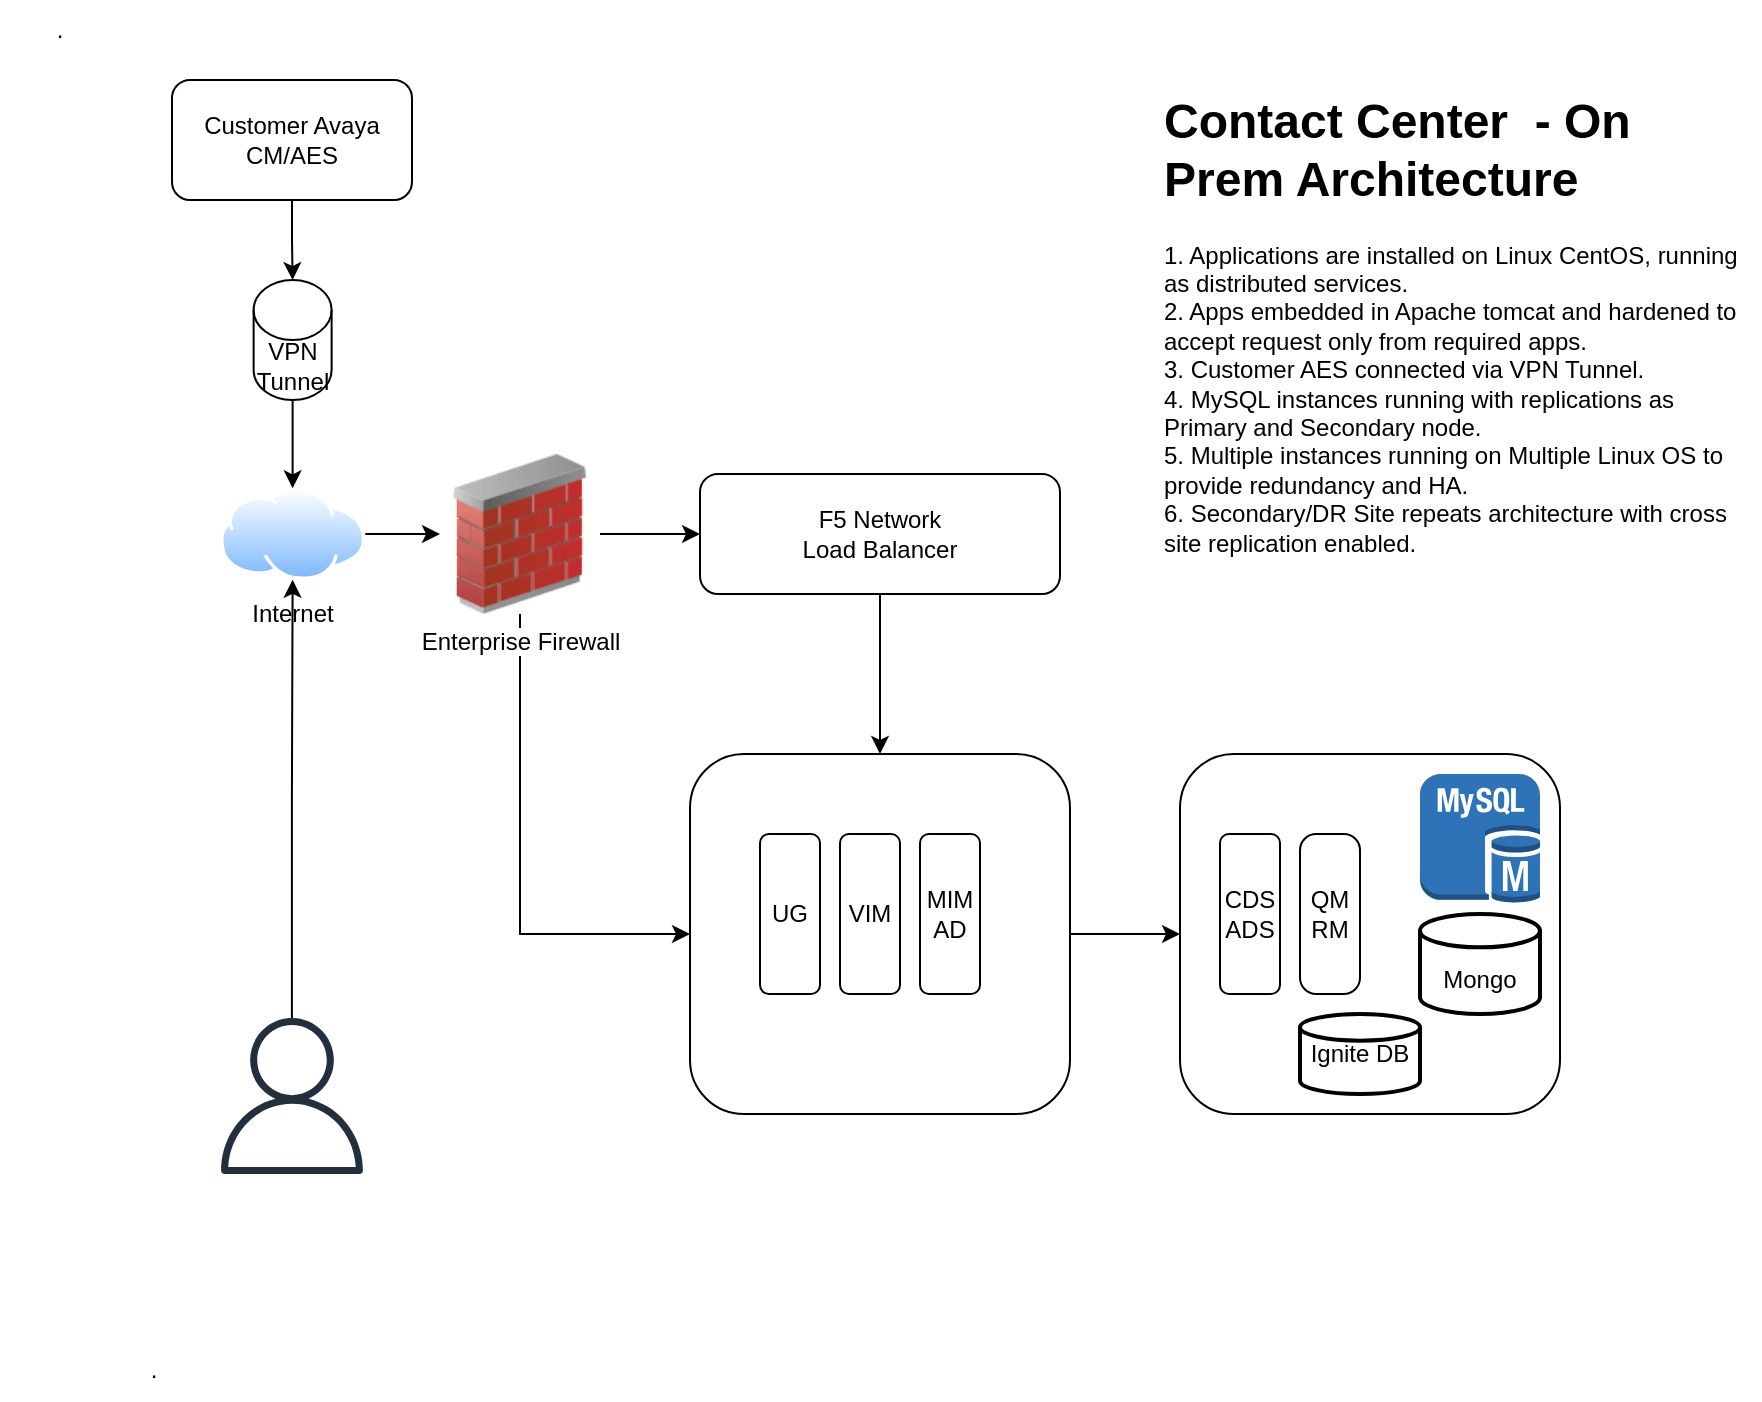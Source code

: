<mxfile version="26.0.16" pages="2">
  <diagram name="Legacy Old Arch - On Prem" id="smSWp8FdbtN_QPD6PXfR">
    <mxGraphModel dx="2924" dy="1780" grid="1" gridSize="10" guides="1" tooltips="1" connect="1" arrows="1" fold="1" page="1" pageScale="1" pageWidth="850" pageHeight="1100" math="0" shadow="0">
      <root>
        <mxCell id="0" />
        <mxCell id="1" parent="0" />
        <mxCell id="oJKpr72XFNIcsdYDYZ2d-21" value="" style="edgeStyle=orthogonalEdgeStyle;rounded=0;orthogonalLoop=1;jettySize=auto;html=1;" parent="1" source="oJKpr72XFNIcsdYDYZ2d-1" target="oJKpr72XFNIcsdYDYZ2d-4" edge="1">
          <mxGeometry relative="1" as="geometry" />
        </mxCell>
        <mxCell id="oJKpr72XFNIcsdYDYZ2d-1" value="&lt;div&gt;F5 Network &lt;br&gt;&lt;/div&gt;&lt;div&gt;Load Balancer&lt;/div&gt;" style="rounded=1;whiteSpace=wrap;html=1;" parent="1" vertex="1">
          <mxGeometry x="270" y="207" width="180" height="60" as="geometry" />
        </mxCell>
        <mxCell id="oJKpr72XFNIcsdYDYZ2d-20" value="" style="edgeStyle=orthogonalEdgeStyle;rounded=0;orthogonalLoop=1;jettySize=auto;html=1;" parent="1" source="oJKpr72XFNIcsdYDYZ2d-2" target="oJKpr72XFNIcsdYDYZ2d-1" edge="1">
          <mxGeometry relative="1" as="geometry" />
        </mxCell>
        <mxCell id="oJKpr72XFNIcsdYDYZ2d-22" style="edgeStyle=orthogonalEdgeStyle;rounded=0;orthogonalLoop=1;jettySize=auto;html=1;exitX=0.5;exitY=1;exitDx=0;exitDy=0;entryX=0;entryY=0.5;entryDx=0;entryDy=0;" parent="1" source="oJKpr72XFNIcsdYDYZ2d-2" target="oJKpr72XFNIcsdYDYZ2d-4" edge="1">
          <mxGeometry relative="1" as="geometry" />
        </mxCell>
        <mxCell id="oJKpr72XFNIcsdYDYZ2d-2" value="Enterprise Firewall" style="image;html=1;image=img/lib/clip_art/networking/Firewall_02_128x128.png" parent="1" vertex="1">
          <mxGeometry x="140" y="197" width="80" height="80" as="geometry" />
        </mxCell>
        <mxCell id="oJKpr72XFNIcsdYDYZ2d-19" value="" style="edgeStyle=orthogonalEdgeStyle;rounded=0;orthogonalLoop=1;jettySize=auto;html=1;" parent="1" source="oJKpr72XFNIcsdYDYZ2d-3" target="oJKpr72XFNIcsdYDYZ2d-2" edge="1">
          <mxGeometry relative="1" as="geometry" />
        </mxCell>
        <mxCell id="oJKpr72XFNIcsdYDYZ2d-3" value="Internet" style="image;aspect=fixed;perimeter=ellipsePerimeter;html=1;align=center;shadow=0;dashed=0;spacingTop=3;image=img/lib/active_directory/internet_cloud.svg;" parent="1" vertex="1">
          <mxGeometry x="30" y="214.13" width="72.62" height="45.75" as="geometry" />
        </mxCell>
        <mxCell id="oJKpr72XFNIcsdYDYZ2d-23" style="edgeStyle=orthogonalEdgeStyle;rounded=0;orthogonalLoop=1;jettySize=auto;html=1;exitX=1;exitY=0.5;exitDx=0;exitDy=0;" parent="1" source="oJKpr72XFNIcsdYDYZ2d-4" target="oJKpr72XFNIcsdYDYZ2d-9" edge="1">
          <mxGeometry relative="1" as="geometry" />
        </mxCell>
        <mxCell id="oJKpr72XFNIcsdYDYZ2d-4" value="" style="rounded=1;whiteSpace=wrap;html=1;" parent="1" vertex="1">
          <mxGeometry x="265" y="347" width="190" height="180" as="geometry" />
        </mxCell>
        <mxCell id="oJKpr72XFNIcsdYDYZ2d-6" value="UG" style="rounded=1;whiteSpace=wrap;html=1;" parent="1" vertex="1">
          <mxGeometry x="300" y="387" width="30" height="80" as="geometry" />
        </mxCell>
        <mxCell id="oJKpr72XFNIcsdYDYZ2d-7" value="VIM" style="rounded=1;whiteSpace=wrap;html=1;" parent="1" vertex="1">
          <mxGeometry x="340" y="387" width="30" height="80" as="geometry" />
        </mxCell>
        <mxCell id="oJKpr72XFNIcsdYDYZ2d-8" value="&lt;div&gt;MIM&lt;/div&gt;&lt;div&gt;AD&lt;/div&gt;" style="rounded=1;whiteSpace=wrap;html=1;" parent="1" vertex="1">
          <mxGeometry x="380" y="387" width="30" height="80" as="geometry" />
        </mxCell>
        <mxCell id="oJKpr72XFNIcsdYDYZ2d-9" value="" style="rounded=1;whiteSpace=wrap;html=1;" parent="1" vertex="1">
          <mxGeometry x="510" y="347" width="190" height="180" as="geometry" />
        </mxCell>
        <mxCell id="oJKpr72XFNIcsdYDYZ2d-10" value="&lt;div&gt;CDS&lt;/div&gt;&lt;div&gt;ADS&lt;/div&gt;" style="rounded=1;whiteSpace=wrap;html=1;" parent="1" vertex="1">
          <mxGeometry x="530" y="387" width="30" height="80" as="geometry" />
        </mxCell>
        <mxCell id="oJKpr72XFNIcsdYDYZ2d-11" value="&lt;div&gt;QM&lt;/div&gt;&lt;div&gt;RM&lt;/div&gt;" style="rounded=1;whiteSpace=wrap;html=1;arcSize=27;" parent="1" vertex="1">
          <mxGeometry x="570" y="387" width="30" height="80" as="geometry" />
        </mxCell>
        <mxCell id="oJKpr72XFNIcsdYDYZ2d-14" value="" style="outlineConnect=0;dashed=0;verticalLabelPosition=bottom;verticalAlign=top;align=center;html=1;shape=mxgraph.aws3.mysql_db_instance;fillColor=#2E73B8;gradientColor=none;" parent="1" vertex="1">
          <mxGeometry x="630" y="357" width="60" height="64.5" as="geometry" />
        </mxCell>
        <mxCell id="oJKpr72XFNIcsdYDYZ2d-15" value="&lt;br&gt;Mongo" style="strokeWidth=2;html=1;shape=mxgraph.flowchart.database;whiteSpace=wrap;" parent="1" vertex="1">
          <mxGeometry x="630" y="427" width="60" height="50" as="geometry" />
        </mxCell>
        <mxCell id="oJKpr72XFNIcsdYDYZ2d-16" value="Ignite DB" style="strokeWidth=2;html=1;shape=mxgraph.flowchart.database;whiteSpace=wrap;" parent="1" vertex="1">
          <mxGeometry x="570" y="477" width="60" height="40" as="geometry" />
        </mxCell>
        <mxCell id="oJKpr72XFNIcsdYDYZ2d-25" value="" style="edgeStyle=orthogonalEdgeStyle;rounded=0;orthogonalLoop=1;jettySize=auto;html=1;" parent="1" source="oJKpr72XFNIcsdYDYZ2d-18" target="oJKpr72XFNIcsdYDYZ2d-3" edge="1">
          <mxGeometry relative="1" as="geometry">
            <mxPoint x="64" y="360" as="targetPoint" />
          </mxGeometry>
        </mxCell>
        <mxCell id="oJKpr72XFNIcsdYDYZ2d-18" value="" style="sketch=0;outlineConnect=0;fontColor=#232F3E;gradientColor=none;fillColor=#232F3D;strokeColor=none;dashed=0;verticalLabelPosition=bottom;verticalAlign=top;align=center;html=1;fontSize=12;fontStyle=0;aspect=fixed;pointerEvents=1;shape=mxgraph.aws4.user;" parent="1" vertex="1">
          <mxGeometry x="27" y="479" width="78" height="78" as="geometry" />
        </mxCell>
        <mxCell id="oJKpr72XFNIcsdYDYZ2d-33" value="" style="edgeStyle=orthogonalEdgeStyle;rounded=0;orthogonalLoop=1;jettySize=auto;html=1;" parent="1" source="oJKpr72XFNIcsdYDYZ2d-28" target="oJKpr72XFNIcsdYDYZ2d-3" edge="1">
          <mxGeometry relative="1" as="geometry" />
        </mxCell>
        <mxCell id="oJKpr72XFNIcsdYDYZ2d-28" value="VPN Tunnel" style="shape=cylinder3;whiteSpace=wrap;html=1;boundedLbl=1;backgroundOutline=1;size=15;" parent="1" vertex="1">
          <mxGeometry x="46.81" y="110" width="39" height="60" as="geometry" />
        </mxCell>
        <mxCell id="oJKpr72XFNIcsdYDYZ2d-32" value="" style="edgeStyle=orthogonalEdgeStyle;rounded=0;orthogonalLoop=1;jettySize=auto;html=1;" parent="1" source="oJKpr72XFNIcsdYDYZ2d-30" target="oJKpr72XFNIcsdYDYZ2d-28" edge="1">
          <mxGeometry relative="1" as="geometry" />
        </mxCell>
        <mxCell id="oJKpr72XFNIcsdYDYZ2d-30" value="Customer Avaya CM/AES" style="rounded=1;whiteSpace=wrap;html=1;" parent="1" vertex="1">
          <mxGeometry x="6" y="10" width="120" height="60" as="geometry" />
        </mxCell>
        <mxCell id="oJKpr72XFNIcsdYDYZ2d-34" value="&lt;h1 style=&quot;margin-top: 0px;&quot;&gt;Contact Center&amp;nbsp; - On Prem Architecture&lt;/h1&gt;&lt;p&gt;1. Applications are installed on Linux CentOS, running as distributed services. &lt;br&gt;2. Apps embedded in Apache tomcat and hardened to accept request only from required apps. &lt;br&gt;3. Customer AES connected via VPN Tunnel. &lt;br&gt;4. MySQL instances running with replications as Primary and Secondary node. &lt;br&gt;5. Multiple instances running on Multiple Linux OS to provide redundancy and HA. &lt;br&gt;6. Secondary/DR Site repeats architecture with cross site replication enabled. &lt;br&gt;&lt;/p&gt;&lt;p&gt;&lt;br&gt;&lt;/p&gt;&lt;p&gt;&lt;br&gt;&lt;/p&gt;" style="text;html=1;whiteSpace=wrap;overflow=hidden;rounded=0;" parent="1" vertex="1">
          <mxGeometry x="500" y="10" width="300" height="250" as="geometry" />
        </mxCell>
        <mxCell id="kiql50vnWu05dffOUvOM-1" value="." style="text;html=1;align=center;verticalAlign=middle;whiteSpace=wrap;rounded=0;" vertex="1" parent="1">
          <mxGeometry x="-33" y="640" width="60" height="30" as="geometry" />
        </mxCell>
        <mxCell id="kiql50vnWu05dffOUvOM-2" value="." style="text;html=1;align=center;verticalAlign=middle;whiteSpace=wrap;rounded=0;" vertex="1" parent="1">
          <mxGeometry x="-80" y="-30" width="60" height="30" as="geometry" />
        </mxCell>
      </root>
    </mxGraphModel>
  </diagram>
  <diagram id="iOcueDHHIYMp2wG54MHD" name="AWS Cloud Architecture">
    <mxGraphModel dx="2765" dy="2007" grid="1" gridSize="10" guides="1" tooltips="1" connect="1" arrows="1" fold="1" page="1" pageScale="1" pageWidth="850" pageHeight="1100" math="0" shadow="0">
      <root>
        <mxCell id="0" />
        <mxCell id="1" parent="0" />
        <mxCell id="rXxxWcVM6BEnn5WI68xk-1" value="&lt;div&gt;&lt;br&gt;&lt;/div&gt;&lt;div&gt;&lt;br&gt;&lt;/div&gt;&lt;div&gt;&lt;br&gt;&lt;/div&gt;&lt;div&gt;&lt;br&gt;&lt;/div&gt;&lt;div&gt;&lt;br&gt;&lt;/div&gt;&lt;div&gt;&lt;br&gt;&lt;/div&gt;&lt;div&gt;&lt;br&gt;&lt;/div&gt;&lt;div&gt;&lt;br&gt;&lt;/div&gt;&lt;div&gt;&lt;br&gt;&lt;/div&gt;&lt;div&gt;&lt;br&gt;&lt;/div&gt;&lt;div&gt;&lt;br&gt;&lt;/div&gt;&lt;div&gt;&lt;br&gt;&lt;/div&gt;&lt;div&gt;&lt;br&gt;&lt;/div&gt;&lt;div&gt;&lt;br&gt;&lt;/div&gt;&lt;div&gt;&lt;br&gt;&lt;/div&gt;&lt;div&gt;&lt;br&gt;&lt;/div&gt;&lt;div&gt;&lt;br&gt;&lt;/div&gt;&lt;div&gt;&lt;br&gt;&lt;/div&gt;&lt;div&gt;&lt;br&gt;&lt;/div&gt;&lt;div&gt;&lt;br&gt;&lt;/div&gt;&lt;div&gt;&lt;br&gt;&lt;/div&gt;&lt;div&gt;&lt;br&gt;&lt;/div&gt;&lt;div&gt;&lt;br&gt;&lt;/div&gt;&lt;div&gt;&lt;br&gt;&lt;/div&gt;&lt;div&gt;&lt;br&gt;&lt;/div&gt;&lt;div&gt;&lt;br&gt;&lt;/div&gt;&lt;div&gt;&lt;br&gt;&lt;/div&gt;&lt;div&gt;&lt;br&gt;&lt;/div&gt;&lt;div&gt;&lt;br&gt;&lt;/div&gt;&lt;div&gt;&lt;br&gt;&lt;/div&gt;&lt;div&gt;&lt;br&gt;&lt;/div&gt;&lt;div&gt;&lt;br&gt;&lt;/div&gt;&lt;div&gt;&lt;br&gt;&lt;/div&gt;&lt;div&gt;&lt;br&gt;&lt;/div&gt;&lt;div&gt;&lt;br&gt;&lt;/div&gt;&lt;div&gt;&lt;br&gt;&lt;/div&gt;&lt;div&gt;&lt;br&gt;&lt;/div&gt;&lt;div&gt;&lt;br&gt;&lt;/div&gt;&lt;div&gt;&lt;br&gt;&lt;/div&gt;&lt;div&gt;&lt;br&gt;&lt;/div&gt;&lt;div&gt;&lt;br&gt;&lt;/div&gt;&lt;div&gt;&lt;br&gt;&lt;/div&gt;&lt;div&gt;&lt;br&gt;&lt;/div&gt;&lt;div&gt;&lt;br&gt;&lt;/div&gt;&lt;div&gt;&lt;br&gt;&lt;/div&gt;&lt;div&gt;&lt;br&gt;&lt;/div&gt;&lt;div&gt;&lt;br&gt;&lt;/div&gt;&lt;div&gt;&lt;br&gt;&lt;/div&gt;&lt;div&gt;&lt;br&gt;&lt;/div&gt;&lt;div&gt;&lt;br&gt;&lt;/div&gt;&lt;div&gt;&lt;br&gt;&lt;/div&gt;&lt;div&gt;&lt;br&gt;&lt;/div&gt;&lt;div&gt;&lt;br&gt;&lt;/div&gt;&lt;div&gt;&lt;br&gt;&lt;/div&gt;&lt;div&gt;&lt;br&gt;&lt;/div&gt;&lt;div&gt;&lt;br&gt;&lt;/div&gt;&lt;div&gt;&lt;br&gt;&lt;/div&gt;&lt;div&gt;&lt;br&gt;&lt;/div&gt;&lt;div&gt;AWS Cloud&lt;/div&gt;&amp;nbsp;- Region A" style="rounded=1;whiteSpace=wrap;html=1;fillColor=none;" parent="1" vertex="1">
          <mxGeometry x="206" y="-21" width="770" height="800" as="geometry" />
        </mxCell>
        <mxCell id="rXxxWcVM6BEnn5WI68xk-2" value="&lt;div&gt;&lt;br&gt;&lt;/div&gt;&lt;div&gt;&lt;br&gt;&lt;/div&gt;&lt;div&gt;&lt;br&gt;&lt;/div&gt;&lt;div&gt;&lt;br&gt;&lt;/div&gt;&lt;div&gt;&lt;br&gt;&lt;/div&gt;&lt;div&gt;&lt;br&gt;&lt;/div&gt;&lt;div&gt;&lt;br&gt;&lt;/div&gt;&lt;div&gt;&lt;br&gt;&lt;/div&gt;&lt;div&gt;&lt;br&gt;&lt;/div&gt;&lt;div&gt;&lt;br&gt;&lt;/div&gt;&lt;div&gt;&lt;br&gt;&lt;/div&gt;&lt;div&gt;&lt;br&gt;&lt;/div&gt;&lt;div&gt;&lt;br&gt;&lt;/div&gt;&lt;div&gt;&lt;br&gt;&lt;/div&gt;&lt;div&gt;&lt;br&gt;&lt;/div&gt;&lt;div&gt;&lt;br&gt;&lt;/div&gt;&lt;div&gt;&lt;br&gt;&lt;/div&gt;&lt;div&gt;&lt;br&gt;&lt;/div&gt;&lt;div&gt;&lt;br&gt;&lt;/div&gt;&lt;div&gt;&lt;br&gt;&lt;/div&gt;&lt;div&gt;&lt;br&gt;&lt;/div&gt;&lt;div&gt;&lt;br&gt;&lt;/div&gt;&lt;div&gt;&lt;br&gt;&lt;/div&gt;&lt;div&gt;&lt;br&gt;&lt;/div&gt;&lt;div&gt;&lt;br&gt;&lt;/div&gt;&lt;div&gt;&lt;br&gt;&lt;/div&gt;&lt;div&gt;&lt;br&gt;&lt;/div&gt;&lt;div&gt;&lt;br&gt;&lt;/div&gt;&lt;div&gt;&lt;br&gt;&lt;/div&gt;&lt;div&gt;&lt;br&gt;&lt;/div&gt;&lt;div&gt;&lt;br&gt;&lt;/div&gt;&lt;div&gt;&lt;br&gt;&lt;/div&gt;&lt;div&gt;&lt;br&gt;&lt;/div&gt;&lt;div&gt;&lt;br&gt;&lt;/div&gt;&lt;div&gt;&lt;br&gt;&lt;/div&gt;&lt;div&gt;&lt;br&gt;&lt;/div&gt;&lt;div&gt;&lt;br&gt;&lt;/div&gt;&lt;div&gt;&lt;br&gt;&lt;/div&gt;&lt;div&gt;&lt;br&gt;&lt;/div&gt;&lt;div&gt;&lt;br&gt;&lt;/div&gt;&lt;div&gt;&lt;br&gt;&lt;/div&gt;&lt;div&gt;&lt;br&gt;&lt;/div&gt;&lt;div&gt;&lt;br&gt;&lt;/div&gt;&lt;div&gt;&lt;br&gt;&lt;/div&gt;&lt;div&gt;&lt;br&gt;&lt;/div&gt;&lt;div&gt;&lt;br&gt;&lt;/div&gt;&lt;div&gt;&lt;br&gt;&lt;/div&gt;&lt;div&gt;&lt;br&gt;&lt;/div&gt;&lt;div&gt;&lt;br&gt;&lt;/div&gt;&lt;div&gt;&lt;br&gt;&lt;/div&gt;&lt;div&gt;Kubernetes Cluster&lt;/div&gt;" style="rounded=1;whiteSpace=wrap;html=1;fillColor=#dae8fc;strokeColor=#6c8ebf;opacity=50;" parent="1" vertex="1">
          <mxGeometry x="330" y="9" width="460" height="690" as="geometry" />
        </mxCell>
        <mxCell id="rXxxWcVM6BEnn5WI68xk-3" value="&lt;div&gt;&lt;br&gt;&lt;/div&gt;&lt;div&gt;&lt;br&gt;&lt;/div&gt;&lt;div&gt;&lt;br&gt;&lt;/div&gt;&lt;div&gt;&lt;br&gt;&lt;/div&gt;&lt;div&gt;&lt;br&gt;&lt;/div&gt;&lt;div&gt;&lt;br&gt;&lt;/div&gt;&lt;div&gt;&lt;br&gt;&lt;/div&gt;&lt;div&gt;&lt;br&gt;&lt;/div&gt;&lt;div&gt;&lt;br&gt;&lt;/div&gt;&lt;div&gt;&lt;br&gt;&lt;/div&gt;&lt;div&gt;&lt;br&gt;&lt;/div&gt;&lt;div&gt;&lt;br&gt;&lt;/div&gt;&lt;div&gt;&lt;br&gt;&lt;/div&gt;&lt;div&gt;&lt;br&gt;&lt;/div&gt;&lt;div&gt;&lt;br&gt;&lt;/div&gt;&lt;div&gt;&lt;br&gt;&lt;/div&gt;&lt;div&gt;&lt;br&gt;&lt;/div&gt;&lt;div&gt;&lt;br&gt;&lt;/div&gt;&lt;div&gt;&lt;br&gt;&lt;/div&gt;&lt;div&gt;&lt;br&gt;&lt;/div&gt;&lt;div&gt;&lt;br&gt;&lt;/div&gt;&lt;div&gt;&lt;br&gt;&lt;/div&gt;&lt;div&gt;&lt;br&gt;&lt;/div&gt;&lt;div&gt;&lt;br&gt;&lt;/div&gt;&lt;div&gt;&lt;br&gt;&lt;/div&gt;&lt;div&gt;&lt;br&gt;&lt;/div&gt;&lt;div&gt;&lt;br&gt;&lt;/div&gt;&lt;div&gt;&lt;br&gt;&lt;/div&gt;&lt;div&gt;&lt;br&gt;&lt;/div&gt;&lt;div&gt;&lt;br&gt;&lt;/div&gt;&lt;div&gt;&lt;br&gt;&lt;/div&gt;&lt;div&gt;&lt;br&gt;&lt;/div&gt;&lt;div&gt;&lt;br&gt;&lt;/div&gt;&lt;div&gt;&lt;br&gt;&lt;/div&gt;&lt;div&gt;&lt;br&gt;&lt;/div&gt;&lt;div&gt;&lt;br&gt;&lt;/div&gt;&lt;div&gt;&lt;br&gt;&lt;/div&gt;&lt;div&gt;&lt;br&gt;&lt;/div&gt;&lt;div&gt;&lt;br&gt;&lt;/div&gt;&lt;div&gt;&lt;br&gt;&lt;/div&gt;&lt;div&gt;&lt;br&gt;&lt;/div&gt;&lt;div&gt;&lt;br&gt;&lt;/div&gt;&lt;div&gt;&lt;br&gt;&lt;/div&gt;&lt;div&gt;&lt;br&gt;&lt;/div&gt;&lt;div&gt;Auto Scaling k8s Nodes&lt;/div&gt;" style="rounded=1;whiteSpace=wrap;html=1;fillColor=#ffe6cc;strokeColor=#d79b00;opacity=50;dashed=1;dashPattern=12 12;" parent="1" vertex="1">
          <mxGeometry x="360" y="19" width="230" height="670" as="geometry" />
        </mxCell>
        <mxCell id="rXxxWcVM6BEnn5WI68xk-4" value="&lt;div&gt;&lt;br&gt;&lt;/div&gt;&lt;div&gt;&lt;br&gt;&lt;/div&gt;&lt;div&gt;&lt;br&gt;&lt;/div&gt;&lt;div&gt;&lt;br&gt;&lt;/div&gt;&lt;div&gt;&lt;br&gt;&lt;/div&gt;&lt;div&gt;&lt;br&gt;&lt;/div&gt;&lt;div&gt;&lt;br&gt;&lt;/div&gt;&lt;div&gt;&lt;br&gt;&lt;/div&gt;&lt;div&gt;&lt;br&gt;&lt;/div&gt;&lt;div&gt;&lt;br&gt;&lt;/div&gt;&lt;div&gt;&lt;br&gt;&lt;/div&gt;&lt;div&gt;&lt;br&gt;&lt;/div&gt;&lt;div&gt;&lt;br&gt;&lt;/div&gt;&lt;div&gt;&lt;br&gt;&lt;/div&gt;&lt;div&gt;&lt;br&gt;&lt;/div&gt;&lt;div&gt;&lt;br&gt;&lt;/div&gt;&lt;div&gt;&lt;br&gt;&lt;/div&gt;&lt;div&gt;&lt;br&gt;&lt;/div&gt;&lt;div&gt;&lt;br&gt;&lt;/div&gt;&lt;div&gt;&lt;br&gt;&lt;/div&gt;&lt;div&gt;&lt;br&gt;&lt;/div&gt;&lt;div&gt;&lt;br&gt;&lt;/div&gt;&lt;div&gt;&lt;br&gt;&lt;/div&gt;&lt;div&gt;&lt;br&gt;&lt;/div&gt;&lt;div&gt;&lt;br&gt;&lt;/div&gt;&lt;div&gt;&lt;br&gt;&lt;/div&gt;&lt;div&gt;&lt;br&gt;&lt;/div&gt;&lt;div&gt;&lt;br&gt;&lt;/div&gt;&lt;div&gt;&lt;br&gt;&lt;/div&gt;&lt;div&gt;&lt;br&gt;&lt;/div&gt;&lt;div&gt;&lt;br&gt;&lt;/div&gt;&lt;div&gt;&lt;br&gt;&lt;/div&gt;&lt;div&gt;&lt;br&gt;&lt;/div&gt;&lt;div&gt;&lt;br&gt;&lt;/div&gt;&lt;div&gt;Auto-Scaling Pods&lt;/div&gt;" style="rounded=1;whiteSpace=wrap;html=1;fillColor=#d5e8d4;dashed=1;strokeColor=#82b366;shadow=0;opacity=50;" parent="1" vertex="1">
          <mxGeometry x="415" y="70" width="120" height="520" as="geometry" />
        </mxCell>
        <mxCell id="cwHflsx9PA1WrPG99DxP-27" value="" style="edgeStyle=orthogonalEdgeStyle;rounded=0;orthogonalLoop=1;jettySize=auto;html=1;entryX=0.5;entryY=1;entryDx=0;entryDy=0;" edge="1" parent="1" source="rXxxWcVM6BEnn5WI68xk-8" target="rXxxWcVM6BEnn5WI68xk-9">
          <mxGeometry relative="1" as="geometry" />
        </mxCell>
        <mxCell id="rXxxWcVM6BEnn5WI68xk-8" value="AWS Load Balancer" style="rounded=1;whiteSpace=wrap;html=1;fillColor=#e1d5e7;strokeColor=#9673a6;" parent="1" vertex="1">
          <mxGeometry x="830" y="470.5" width="120" height="60" as="geometry" />
        </mxCell>
        <mxCell id="cwHflsx9PA1WrPG99DxP-31" value="" style="edgeStyle=orthogonalEdgeStyle;rounded=0;orthogonalLoop=1;jettySize=auto;html=1;entryX=1.011;entryY=0.439;entryDx=0;entryDy=0;entryPerimeter=0;" edge="1" parent="1" source="rXxxWcVM6BEnn5WI68xk-9" target="rXxxWcVM6BEnn5WI68xk-4">
          <mxGeometry relative="1" as="geometry" />
        </mxCell>
        <mxCell id="rXxxWcVM6BEnn5WI68xk-9" value="Load Balancer Service" style="rounded=1;whiteSpace=wrap;html=1;fillColor=#e1d5e7;strokeColor=#9673a6;" parent="1" vertex="1">
          <mxGeometry x="620" y="269" width="120" height="60" as="geometry" />
        </mxCell>
        <mxCell id="rXxxWcVM6BEnn5WI68xk-10" value="&lt;br&gt;&lt;div&gt;&lt;br&gt;&lt;/div&gt;&lt;div&gt;&lt;br&gt;&lt;/div&gt;&lt;div&gt;&lt;br&gt;&lt;/div&gt;&lt;div&gt;&lt;br&gt;&lt;/div&gt;&lt;div&gt;Pod 1&lt;/div&gt;" style="shape=note;whiteSpace=wrap;html=1;backgroundOutline=1;darkOpacity=0.05;" parent="1" vertex="1">
          <mxGeometry x="455" y="100" width="40" height="40" as="geometry" />
        </mxCell>
        <mxCell id="rXxxWcVM6BEnn5WI68xk-11" value="&lt;br&gt;&lt;div&gt;&lt;br&gt;&lt;/div&gt;&lt;div&gt;&lt;br&gt;&lt;/div&gt;&lt;div&gt;&lt;br&gt;&lt;/div&gt;&lt;div&gt;&lt;br&gt;&lt;/div&gt;&lt;div&gt;Pod 2&lt;br&gt;&lt;/div&gt;" style="shape=note;whiteSpace=wrap;html=1;backgroundOutline=1;darkOpacity=0.05;" parent="1" vertex="1">
          <mxGeometry x="455" y="180" width="40" height="40" as="geometry" />
        </mxCell>
        <mxCell id="rXxxWcVM6BEnn5WI68xk-12" value="&lt;br&gt;&lt;div&gt;&lt;br&gt;&lt;/div&gt;&lt;div&gt;&lt;br&gt;&lt;/div&gt;&lt;div&gt;&lt;br&gt;&lt;/div&gt;&lt;div&gt;&lt;br&gt;&lt;/div&gt;&lt;div&gt;Pod 3&lt;br&gt;&lt;/div&gt;" style="shape=note;whiteSpace=wrap;html=1;backgroundOutline=1;darkOpacity=0.05;" parent="1" vertex="1">
          <mxGeometry x="455" y="359" width="40" height="40" as="geometry" />
        </mxCell>
        <mxCell id="rXxxWcVM6BEnn5WI68xk-13" value="&lt;br&gt;&lt;div&gt;&lt;br&gt;&lt;/div&gt;&lt;div&gt;&lt;br&gt;&lt;/div&gt;&lt;div&gt;&lt;br&gt;&lt;/div&gt;&lt;div&gt;&lt;br&gt;&lt;/div&gt;&lt;div&gt;Pod 4&lt;br&gt;&lt;/div&gt;" style="shape=note;whiteSpace=wrap;html=1;backgroundOutline=1;darkOpacity=0.05;" parent="1" vertex="1">
          <mxGeometry x="455" y="461" width="40" height="40" as="geometry" />
        </mxCell>
        <mxCell id="rXxxWcVM6BEnn5WI68xk-14" value="&lt;div&gt;&lt;br&gt;&lt;/div&gt;&lt;div&gt;&lt;br&gt;&lt;/div&gt;&lt;div&gt;&lt;br&gt;&lt;/div&gt;&lt;div&gt;&lt;br&gt;&lt;/div&gt;&lt;div&gt;&lt;br&gt;&lt;/div&gt;&lt;div&gt;&lt;br&gt;&lt;/div&gt;&lt;div&gt;&lt;br&gt;&lt;/div&gt;&lt;div&gt;&lt;br&gt;&lt;/div&gt;&lt;div&gt;&lt;br&gt;&lt;/div&gt;&lt;div&gt;&lt;br&gt;&lt;/div&gt;&lt;div&gt;&lt;br&gt;&lt;/div&gt;&lt;div&gt;&lt;br&gt;&lt;/div&gt;&lt;div&gt;&lt;br&gt;&lt;/div&gt;&lt;div&gt;&lt;br&gt;&lt;/div&gt;&lt;div&gt;&lt;br&gt;&lt;/div&gt;&lt;div&gt;&lt;br&gt;&lt;/div&gt;&lt;div&gt;&lt;br&gt;&lt;/div&gt;&lt;div&gt;Node Hostname A&lt;br&gt;&lt;/div&gt;" style="rounded=1;whiteSpace=wrap;html=1;fillColor=none;" parent="1" vertex="1">
          <mxGeometry x="375" y="49" width="200" height="220" as="geometry" />
        </mxCell>
        <mxCell id="rXxxWcVM6BEnn5WI68xk-15" value="&lt;div&gt;&lt;br&gt;&lt;/div&gt;&lt;div&gt;&lt;br&gt;&lt;/div&gt;&lt;div&gt;&lt;br&gt;&lt;/div&gt;&lt;div&gt;&lt;br&gt;&lt;/div&gt;&lt;div&gt;&lt;br&gt;&lt;/div&gt;&lt;div&gt;&lt;br&gt;&lt;/div&gt;&lt;div&gt;&lt;br&gt;&lt;/div&gt;&lt;div&gt;&lt;br&gt;&lt;/div&gt;&lt;div&gt;&lt;br&gt;&lt;/div&gt;&lt;div&gt;&lt;br&gt;&lt;/div&gt;&lt;div&gt;&lt;br&gt;&lt;/div&gt;&lt;div&gt;&lt;br&gt;&lt;/div&gt;&lt;div&gt;&lt;br&gt;&lt;/div&gt;&lt;div&gt;&lt;br&gt;&lt;/div&gt;&lt;div&gt;&lt;br&gt;&lt;/div&gt;&lt;div&gt;&lt;br&gt;&lt;/div&gt;&lt;div&gt;&lt;br&gt;&lt;/div&gt;&lt;div&gt;&lt;br&gt;&lt;/div&gt;&lt;div&gt;&lt;br&gt;&lt;/div&gt;&lt;div&gt;&lt;br&gt;&lt;/div&gt;&lt;div&gt;&lt;br&gt;&lt;/div&gt;&lt;div&gt;Node Hostname B&lt;br&gt;&lt;/div&gt;" style="rounded=1;whiteSpace=wrap;html=1;fillColor=none;" parent="1" vertex="1">
          <mxGeometry x="375" y="329" width="200" height="280" as="geometry" />
        </mxCell>
        <mxCell id="cwHflsx9PA1WrPG99DxP-41" value="" style="edgeStyle=orthogonalEdgeStyle;rounded=0;orthogonalLoop=1;jettySize=auto;html=1;exitX=0.044;exitY=0.444;exitDx=0;exitDy=0;exitPerimeter=0;entryX=1;entryY=0;entryDx=0;entryDy=52.5;entryPerimeter=0;" edge="1" parent="1" target="rXxxWcVM6BEnn5WI68xk-17">
          <mxGeometry relative="1" as="geometry">
            <mxPoint x="417.28" y="295.88" as="sourcePoint" />
            <mxPoint x="40" y="270" as="targetPoint" />
          </mxGeometry>
        </mxCell>
        <mxCell id="rXxxWcVM6BEnn5WI68xk-17" value="&lt;div&gt;Maria DB&lt;/div&gt;&lt;div&gt;(DBaaS)&lt;br&gt;&lt;/div&gt;" style="shape=cylinder3;whiteSpace=wrap;html=1;boundedLbl=1;backgroundOutline=1;size=15;fillColor=#f8cecc;strokeColor=#b85450;" parent="1" vertex="1">
          <mxGeometry x="230" y="245" width="60" height="80" as="geometry" />
        </mxCell>
        <mxCell id="cwHflsx9PA1WrPG99DxP-1" value="&lt;div&gt;&lt;br&gt;&lt;/div&gt;&lt;div&gt;&lt;br&gt;&lt;/div&gt;&lt;div&gt;&lt;br&gt;&lt;/div&gt;&lt;div&gt;&lt;br&gt;&lt;/div&gt;&lt;div&gt;&lt;br&gt;&lt;/div&gt;&lt;div&gt;&lt;br&gt;&lt;/div&gt;&lt;div&gt;&lt;br&gt;&lt;/div&gt;&lt;div&gt;&lt;br&gt;&lt;/div&gt;&lt;div&gt;&lt;br&gt;&lt;/div&gt;&lt;div&gt;&lt;br&gt;&lt;/div&gt;&lt;div&gt;&lt;br&gt;&lt;/div&gt;&lt;div&gt;&lt;br&gt;&lt;/div&gt;&lt;div&gt;&lt;br&gt;&lt;/div&gt;&lt;div&gt;&lt;br&gt;&lt;/div&gt;&lt;div&gt;&lt;br&gt;&lt;/div&gt;&lt;div&gt;&lt;br&gt;&lt;/div&gt;&lt;div&gt;&lt;br&gt;&lt;/div&gt;&lt;div&gt;&lt;br&gt;&lt;/div&gt;&lt;div&gt;&lt;br&gt;&lt;/div&gt;&lt;div&gt;&lt;br&gt;&lt;/div&gt;&lt;div&gt;&lt;br&gt;&lt;/div&gt;&lt;div&gt;&lt;br&gt;&lt;/div&gt;&lt;div&gt;&lt;br&gt;&lt;/div&gt;&lt;div&gt;&lt;br&gt;&lt;/div&gt;&lt;div&gt;&lt;br&gt;&lt;/div&gt;&lt;div&gt;&lt;br&gt;&lt;/div&gt;&lt;div&gt;&lt;br&gt;&lt;/div&gt;&lt;div&gt;&lt;br&gt;&lt;/div&gt;&lt;div&gt;&lt;br&gt;&lt;/div&gt;&lt;div&gt;&lt;br&gt;&lt;/div&gt;&lt;div&gt;&lt;br&gt;&lt;/div&gt;&lt;div&gt;&lt;br&gt;&lt;/div&gt;&lt;div&gt;&lt;br&gt;&lt;/div&gt;&lt;div&gt;&lt;br&gt;&lt;/div&gt;&lt;div&gt;&lt;br&gt;&lt;/div&gt;&lt;div&gt;&lt;br&gt;&lt;/div&gt;&lt;div&gt;&lt;br&gt;&lt;/div&gt;&lt;div&gt;&lt;br&gt;&lt;/div&gt;&lt;div&gt;&lt;br&gt;&lt;/div&gt;&lt;div&gt;&lt;br&gt;&lt;/div&gt;&lt;div&gt;&lt;br&gt;&lt;/div&gt;&lt;div&gt;&lt;br&gt;&lt;/div&gt;&lt;div&gt;&lt;br&gt;&lt;/div&gt;&lt;div&gt;&lt;br&gt;&lt;/div&gt;&lt;div&gt;&lt;br&gt;&lt;/div&gt;&lt;div&gt;&lt;br&gt;&lt;/div&gt;&lt;div&gt;&lt;br&gt;&lt;/div&gt;&lt;div&gt;&lt;br&gt;&lt;/div&gt;&lt;div&gt;&lt;br&gt;&lt;/div&gt;&lt;div&gt;&lt;br&gt;&lt;/div&gt;&lt;div&gt;&lt;br&gt;&lt;/div&gt;&lt;div&gt;&lt;br&gt;&lt;/div&gt;&lt;div&gt;&lt;br&gt;&lt;/div&gt;&lt;div&gt;&lt;br&gt;&lt;/div&gt;&lt;div&gt;&lt;br&gt;&lt;/div&gt;&lt;div&gt;&lt;br&gt;&lt;/div&gt;&lt;div&gt;&lt;br&gt;&lt;/div&gt;&lt;div&gt;&lt;br&gt;&lt;/div&gt;&lt;div&gt;AWS Cloud&lt;/div&gt;&amp;nbsp;- Region B" style="rounded=1;whiteSpace=wrap;html=1;fillColor=none;" vertex="1" parent="1">
          <mxGeometry x="1426" y="-11" width="770" height="800" as="geometry" />
        </mxCell>
        <mxCell id="cwHflsx9PA1WrPG99DxP-2" value="&lt;div&gt;&lt;br&gt;&lt;/div&gt;&lt;div&gt;&lt;br&gt;&lt;/div&gt;&lt;div&gt;&lt;br&gt;&lt;/div&gt;&lt;div&gt;&lt;br&gt;&lt;/div&gt;&lt;div&gt;&lt;br&gt;&lt;/div&gt;&lt;div&gt;&lt;br&gt;&lt;/div&gt;&lt;div&gt;&lt;br&gt;&lt;/div&gt;&lt;div&gt;&lt;br&gt;&lt;/div&gt;&lt;div&gt;&lt;br&gt;&lt;/div&gt;&lt;div&gt;&lt;br&gt;&lt;/div&gt;&lt;div&gt;&lt;br&gt;&lt;/div&gt;&lt;div&gt;&lt;br&gt;&lt;/div&gt;&lt;div&gt;&lt;br&gt;&lt;/div&gt;&lt;div&gt;&lt;br&gt;&lt;/div&gt;&lt;div&gt;&lt;br&gt;&lt;/div&gt;&lt;div&gt;&lt;br&gt;&lt;/div&gt;&lt;div&gt;&lt;br&gt;&lt;/div&gt;&lt;div&gt;&lt;br&gt;&lt;/div&gt;&lt;div&gt;&lt;br&gt;&lt;/div&gt;&lt;div&gt;&lt;br&gt;&lt;/div&gt;&lt;div&gt;&lt;br&gt;&lt;/div&gt;&lt;div&gt;&lt;br&gt;&lt;/div&gt;&lt;div&gt;&lt;br&gt;&lt;/div&gt;&lt;div&gt;&lt;br&gt;&lt;/div&gt;&lt;div&gt;&lt;br&gt;&lt;/div&gt;&lt;div&gt;&lt;br&gt;&lt;/div&gt;&lt;div&gt;&lt;br&gt;&lt;/div&gt;&lt;div&gt;&lt;br&gt;&lt;/div&gt;&lt;div&gt;&lt;br&gt;&lt;/div&gt;&lt;div&gt;&lt;br&gt;&lt;/div&gt;&lt;div&gt;&lt;br&gt;&lt;/div&gt;&lt;div&gt;&lt;br&gt;&lt;/div&gt;&lt;div&gt;&lt;br&gt;&lt;/div&gt;&lt;div&gt;&lt;br&gt;&lt;/div&gt;&lt;div&gt;&lt;br&gt;&lt;/div&gt;&lt;div&gt;&lt;br&gt;&lt;/div&gt;&lt;div&gt;&lt;br&gt;&lt;/div&gt;&lt;div&gt;&lt;br&gt;&lt;/div&gt;&lt;div&gt;&lt;br&gt;&lt;/div&gt;&lt;div&gt;&lt;br&gt;&lt;/div&gt;&lt;div&gt;&lt;br&gt;&lt;/div&gt;&lt;div&gt;&lt;br&gt;&lt;/div&gt;&lt;div&gt;&lt;br&gt;&lt;/div&gt;&lt;div&gt;&lt;br&gt;&lt;/div&gt;&lt;div&gt;&lt;br&gt;&lt;/div&gt;&lt;div&gt;&lt;br&gt;&lt;/div&gt;&lt;div&gt;&lt;br&gt;&lt;/div&gt;&lt;div&gt;&lt;br&gt;&lt;/div&gt;&lt;div&gt;&lt;br&gt;&lt;/div&gt;&lt;div&gt;&lt;br&gt;&lt;/div&gt;&lt;div&gt;Kubernetes Cluster&lt;/div&gt;" style="rounded=1;whiteSpace=wrap;html=1;fillColor=#dae8fc;strokeColor=#6c8ebf;opacity=50;" vertex="1" parent="1">
          <mxGeometry x="1606" y="9" width="460" height="690" as="geometry" />
        </mxCell>
        <mxCell id="cwHflsx9PA1WrPG99DxP-3" value="&lt;div&gt;&lt;br&gt;&lt;/div&gt;&lt;div&gt;&lt;br&gt;&lt;/div&gt;&lt;div&gt;&lt;br&gt;&lt;/div&gt;&lt;div&gt;&lt;br&gt;&lt;/div&gt;&lt;div&gt;&lt;br&gt;&lt;/div&gt;&lt;div&gt;&lt;br&gt;&lt;/div&gt;&lt;div&gt;&lt;br&gt;&lt;/div&gt;&lt;div&gt;&lt;br&gt;&lt;/div&gt;&lt;div&gt;&lt;br&gt;&lt;/div&gt;&lt;div&gt;&lt;br&gt;&lt;/div&gt;&lt;div&gt;&lt;br&gt;&lt;/div&gt;&lt;div&gt;&lt;br&gt;&lt;/div&gt;&lt;div&gt;&lt;br&gt;&lt;/div&gt;&lt;div&gt;&lt;br&gt;&lt;/div&gt;&lt;div&gt;&lt;br&gt;&lt;/div&gt;&lt;div&gt;&lt;br&gt;&lt;/div&gt;&lt;div&gt;&lt;br&gt;&lt;/div&gt;&lt;div&gt;&lt;br&gt;&lt;/div&gt;&lt;div&gt;&lt;br&gt;&lt;/div&gt;&lt;div&gt;&lt;br&gt;&lt;/div&gt;&lt;div&gt;&lt;br&gt;&lt;/div&gt;&lt;div&gt;&lt;br&gt;&lt;/div&gt;&lt;div&gt;&lt;br&gt;&lt;/div&gt;&lt;div&gt;&lt;br&gt;&lt;/div&gt;&lt;div&gt;&lt;br&gt;&lt;/div&gt;&lt;div&gt;&lt;br&gt;&lt;/div&gt;&lt;div&gt;&lt;br&gt;&lt;/div&gt;&lt;div&gt;&lt;br&gt;&lt;/div&gt;&lt;div&gt;&lt;br&gt;&lt;/div&gt;&lt;div&gt;&lt;br&gt;&lt;/div&gt;&lt;div&gt;&lt;br&gt;&lt;/div&gt;&lt;div&gt;&lt;br&gt;&lt;/div&gt;&lt;div&gt;&lt;br&gt;&lt;/div&gt;&lt;div&gt;&lt;br&gt;&lt;/div&gt;&lt;div&gt;&lt;br&gt;&lt;/div&gt;&lt;div&gt;&lt;br&gt;&lt;/div&gt;&lt;div&gt;&lt;br&gt;&lt;/div&gt;&lt;div&gt;&lt;br&gt;&lt;/div&gt;&lt;div&gt;&lt;br&gt;&lt;/div&gt;&lt;div&gt;&lt;br&gt;&lt;/div&gt;&lt;div&gt;&lt;br&gt;&lt;/div&gt;&lt;div&gt;&lt;br&gt;&lt;/div&gt;&lt;div&gt;&lt;br&gt;&lt;/div&gt;&lt;div&gt;&lt;br&gt;&lt;/div&gt;&lt;div&gt;Auto Scaling k8s Nodes&lt;/div&gt;" style="rounded=1;whiteSpace=wrap;html=1;fillColor=#ffe6cc;strokeColor=#d79b00;opacity=50;dashed=1;dashPattern=12 12;" vertex="1" parent="1">
          <mxGeometry x="1806" y="19" width="230" height="670" as="geometry" />
        </mxCell>
        <mxCell id="cwHflsx9PA1WrPG99DxP-4" value="&lt;div&gt;&lt;br&gt;&lt;/div&gt;&lt;div&gt;&lt;br&gt;&lt;/div&gt;&lt;div&gt;&lt;br&gt;&lt;/div&gt;&lt;div&gt;&lt;br&gt;&lt;/div&gt;&lt;div&gt;&lt;br&gt;&lt;/div&gt;&lt;div&gt;&lt;br&gt;&lt;/div&gt;&lt;div&gt;&lt;br&gt;&lt;/div&gt;&lt;div&gt;&lt;br&gt;&lt;/div&gt;&lt;div&gt;&lt;br&gt;&lt;/div&gt;&lt;div&gt;&lt;br&gt;&lt;/div&gt;&lt;div&gt;&lt;br&gt;&lt;/div&gt;&lt;div&gt;&lt;br&gt;&lt;/div&gt;&lt;div&gt;&lt;br&gt;&lt;/div&gt;&lt;div&gt;&lt;br&gt;&lt;/div&gt;&lt;div&gt;&lt;br&gt;&lt;/div&gt;&lt;div&gt;&lt;br&gt;&lt;/div&gt;&lt;div&gt;&lt;br&gt;&lt;/div&gt;&lt;div&gt;&lt;br&gt;&lt;/div&gt;&lt;div&gt;&lt;br&gt;&lt;/div&gt;&lt;div&gt;&lt;br&gt;&lt;/div&gt;&lt;div&gt;&lt;br&gt;&lt;/div&gt;&lt;div&gt;&lt;br&gt;&lt;/div&gt;&lt;div&gt;&lt;br&gt;&lt;/div&gt;&lt;div&gt;&lt;br&gt;&lt;/div&gt;&lt;div&gt;&lt;br&gt;&lt;/div&gt;&lt;div&gt;&lt;br&gt;&lt;/div&gt;&lt;div&gt;&lt;br&gt;&lt;/div&gt;&lt;div&gt;&lt;br&gt;&lt;/div&gt;&lt;div&gt;&lt;br&gt;&lt;/div&gt;&lt;div&gt;&lt;br&gt;&lt;/div&gt;&lt;div&gt;&lt;br&gt;&lt;/div&gt;&lt;div&gt;&lt;br&gt;&lt;/div&gt;&lt;div&gt;&lt;br&gt;&lt;/div&gt;&lt;div&gt;&lt;br&gt;&lt;/div&gt;&lt;div&gt;Auto-Scaling Pods&lt;/div&gt;" style="rounded=1;whiteSpace=wrap;html=1;fillColor=#d5e8d4;dashed=1;strokeColor=#82b366;shadow=0;opacity=50;" vertex="1" parent="1">
          <mxGeometry x="1866" y="49" width="120" height="520" as="geometry" />
        </mxCell>
        <mxCell id="cwHflsx9PA1WrPG99DxP-5" style="edgeStyle=orthogonalEdgeStyle;rounded=0;orthogonalLoop=1;jettySize=auto;html=1;exitX=1;exitY=0.5;exitDx=0;exitDy=0;entryX=0;entryY=0.5;entryDx=0;entryDy=0;" edge="1" parent="1" source="cwHflsx9PA1WrPG99DxP-22" target="cwHflsx9PA1WrPG99DxP-8">
          <mxGeometry relative="1" as="geometry" />
        </mxCell>
        <mxCell id="cwHflsx9PA1WrPG99DxP-6" value="&lt;div&gt;&lt;font color=&quot;#000000&quot;&gt;&lt;br&gt;&lt;/font&gt;&lt;/div&gt;&lt;div&gt;&lt;font color=&quot;#000000&quot;&gt;&lt;br&gt;&lt;/font&gt;&lt;/div&gt;&lt;div&gt;&lt;font color=&quot;#000000&quot;&gt;&lt;br&gt;&lt;/font&gt;&lt;/div&gt;&lt;div&gt;&lt;font color=&quot;#000000&quot;&gt;&lt;br&gt;&lt;/font&gt;&lt;/div&gt;&lt;div&gt;&lt;font color=&quot;#000000&quot;&gt;&lt;br&gt;&lt;/font&gt;&lt;/div&gt;&lt;div&gt;&lt;font color=&quot;#000000&quot;&gt;&lt;br&gt;&lt;/font&gt;&lt;/div&gt;&lt;div&gt;&lt;font color=&quot;#000000&quot;&gt;User&lt;/font&gt;&lt;/div&gt;" style="shape=actor;whiteSpace=wrap;html=1;fillColor=#a0522d;strokeColor=#6D1F00;fontColor=#ffffff;" vertex="1" parent="1">
          <mxGeometry x="1183" y="740" width="40" height="60" as="geometry" />
        </mxCell>
        <mxCell id="cwHflsx9PA1WrPG99DxP-7" value="" style="edgeStyle=orthogonalEdgeStyle;rounded=0;orthogonalLoop=1;jettySize=auto;html=1;" edge="1" parent="1" source="cwHflsx9PA1WrPG99DxP-8" target="cwHflsx9PA1WrPG99DxP-9">
          <mxGeometry relative="1" as="geometry" />
        </mxCell>
        <mxCell id="cwHflsx9PA1WrPG99DxP-8" value="AWS Load Balancer" style="rounded=1;whiteSpace=wrap;html=1;fillColor=#e1d5e7;strokeColor=#9673a6;" vertex="1" parent="1">
          <mxGeometry x="1450" y="470.5" width="120" height="60" as="geometry" />
        </mxCell>
        <mxCell id="cwHflsx9PA1WrPG99DxP-9" value="Load Balancer Service" style="rounded=1;whiteSpace=wrap;html=1;fillColor=#e1d5e7;strokeColor=#9673a6;" vertex="1" parent="1">
          <mxGeometry x="1656" y="269" width="120" height="60" as="geometry" />
        </mxCell>
        <mxCell id="cwHflsx9PA1WrPG99DxP-10" value="&lt;br&gt;&lt;div&gt;&lt;br&gt;&lt;/div&gt;&lt;div&gt;&lt;br&gt;&lt;/div&gt;&lt;div&gt;&lt;br&gt;&lt;/div&gt;&lt;div&gt;&lt;br&gt;&lt;/div&gt;&lt;div&gt;Pod 1&lt;/div&gt;" style="shape=note;whiteSpace=wrap;html=1;backgroundOutline=1;darkOpacity=0.05;" vertex="1" parent="1">
          <mxGeometry x="1906" y="91" width="40" height="40" as="geometry" />
        </mxCell>
        <mxCell id="cwHflsx9PA1WrPG99DxP-11" value="&lt;br&gt;&lt;div&gt;&lt;br&gt;&lt;/div&gt;&lt;div&gt;&lt;br&gt;&lt;/div&gt;&lt;div&gt;&lt;br&gt;&lt;/div&gt;&lt;div&gt;&lt;br&gt;&lt;/div&gt;&lt;div&gt;Pod 2&lt;br&gt;&lt;/div&gt;" style="shape=note;whiteSpace=wrap;html=1;backgroundOutline=1;darkOpacity=0.05;" vertex="1" parent="1">
          <mxGeometry x="1906" y="171" width="40" height="40" as="geometry" />
        </mxCell>
        <mxCell id="cwHflsx9PA1WrPG99DxP-12" value="&lt;br&gt;&lt;div&gt;&lt;br&gt;&lt;/div&gt;&lt;div&gt;&lt;br&gt;&lt;/div&gt;&lt;div&gt;&lt;br&gt;&lt;/div&gt;&lt;div&gt;&lt;br&gt;&lt;/div&gt;&lt;div&gt;Pod 3&lt;br&gt;&lt;/div&gt;" style="shape=note;whiteSpace=wrap;html=1;backgroundOutline=1;darkOpacity=0.05;" vertex="1" parent="1">
          <mxGeometry x="1906" y="369" width="40" height="40" as="geometry" />
        </mxCell>
        <mxCell id="cwHflsx9PA1WrPG99DxP-13" value="&lt;br&gt;&lt;div&gt;&lt;br&gt;&lt;/div&gt;&lt;div&gt;&lt;br&gt;&lt;/div&gt;&lt;div&gt;&lt;br&gt;&lt;/div&gt;&lt;div&gt;&lt;br&gt;&lt;/div&gt;&lt;div&gt;Pod 4&lt;br&gt;&lt;/div&gt;" style="shape=note;whiteSpace=wrap;html=1;backgroundOutline=1;darkOpacity=0.05;" vertex="1" parent="1">
          <mxGeometry x="1906" y="449" width="40" height="40" as="geometry" />
        </mxCell>
        <mxCell id="cwHflsx9PA1WrPG99DxP-14" value="&lt;div&gt;&lt;br&gt;&lt;/div&gt;&lt;div&gt;&lt;br&gt;&lt;/div&gt;&lt;div&gt;&lt;br&gt;&lt;/div&gt;&lt;div&gt;&lt;br&gt;&lt;/div&gt;&lt;div&gt;&lt;br&gt;&lt;/div&gt;&lt;div&gt;&lt;br&gt;&lt;/div&gt;&lt;div&gt;&lt;br&gt;&lt;/div&gt;&lt;div&gt;&lt;br&gt;&lt;/div&gt;&lt;div&gt;&lt;br&gt;&lt;/div&gt;&lt;div&gt;&lt;br&gt;&lt;/div&gt;&lt;div&gt;&lt;br&gt;&lt;/div&gt;&lt;div&gt;&lt;br&gt;&lt;/div&gt;&lt;div&gt;&lt;br&gt;&lt;/div&gt;&lt;div&gt;&lt;br&gt;&lt;/div&gt;&lt;div&gt;&lt;br&gt;&lt;/div&gt;&lt;div&gt;&lt;br&gt;&lt;/div&gt;&lt;div&gt;&lt;br&gt;&lt;/div&gt;&lt;div&gt;Node Hostname A&lt;br&gt;&lt;/div&gt;" style="rounded=1;whiteSpace=wrap;html=1;fillColor=none;" vertex="1" parent="1">
          <mxGeometry x="1826" y="39" width="200" height="220" as="geometry" />
        </mxCell>
        <mxCell id="cwHflsx9PA1WrPG99DxP-15" value="&lt;div&gt;&lt;br&gt;&lt;/div&gt;&lt;div&gt;&lt;br&gt;&lt;/div&gt;&lt;div&gt;&lt;br&gt;&lt;/div&gt;&lt;div&gt;&lt;br&gt;&lt;/div&gt;&lt;div&gt;&lt;br&gt;&lt;/div&gt;&lt;div&gt;&lt;br&gt;&lt;/div&gt;&lt;div&gt;&lt;br&gt;&lt;/div&gt;&lt;div&gt;&lt;br&gt;&lt;/div&gt;&lt;div&gt;&lt;br&gt;&lt;/div&gt;&lt;div&gt;&lt;br&gt;&lt;/div&gt;&lt;div&gt;&lt;br&gt;&lt;/div&gt;&lt;div&gt;&lt;br&gt;&lt;/div&gt;&lt;div&gt;&lt;br&gt;&lt;/div&gt;&lt;div&gt;&lt;br&gt;&lt;/div&gt;&lt;div&gt;&lt;br&gt;&lt;/div&gt;&lt;div&gt;&lt;br&gt;&lt;/div&gt;&lt;div&gt;&lt;br&gt;&lt;/div&gt;&lt;div&gt;&lt;br&gt;&lt;/div&gt;&lt;div&gt;&lt;br&gt;&lt;/div&gt;&lt;div&gt;&lt;br&gt;&lt;/div&gt;&lt;div&gt;&lt;br&gt;&lt;/div&gt;&lt;div&gt;Node Hostname B&lt;br&gt;&lt;/div&gt;" style="rounded=1;whiteSpace=wrap;html=1;fillColor=none;" vertex="1" parent="1">
          <mxGeometry x="1826" y="329" width="200" height="280" as="geometry" />
        </mxCell>
        <mxCell id="cwHflsx9PA1WrPG99DxP-16" style="edgeStyle=orthogonalEdgeStyle;rounded=0;orthogonalLoop=1;jettySize=auto;html=1;exitX=0.983;exitY=0.463;exitDx=0;exitDy=0;exitPerimeter=0;entryX=0;entryY=0.5;entryDx=0;entryDy=0;entryPerimeter=0;" edge="1" parent="1" source="cwHflsx9PA1WrPG99DxP-4" target="cwHflsx9PA1WrPG99DxP-17">
          <mxGeometry relative="1" as="geometry" />
        </mxCell>
        <mxCell id="cwHflsx9PA1WrPG99DxP-17" value="&lt;div&gt;Maria DB&lt;/div&gt;&lt;div&gt;(DBaaS)&lt;br&gt;&lt;/div&gt;" style="shape=cylinder3;whiteSpace=wrap;html=1;boundedLbl=1;backgroundOutline=1;size=15;fillColor=#f8cecc;strokeColor=#b85450;" vertex="1" parent="1">
          <mxGeometry x="2106" y="249" width="60" height="80" as="geometry" />
        </mxCell>
        <mxCell id="cwHflsx9PA1WrPG99DxP-18" style="edgeStyle=orthogonalEdgeStyle;rounded=0;orthogonalLoop=1;jettySize=auto;html=1;exitX=1;exitY=0.5;exitDx=0;exitDy=0;entryX=0.017;entryY=0.481;entryDx=0;entryDy=0;entryPerimeter=0;" edge="1" parent="1" source="cwHflsx9PA1WrPG99DxP-9" target="cwHflsx9PA1WrPG99DxP-4">
          <mxGeometry relative="1" as="geometry" />
        </mxCell>
        <mxCell id="cwHflsx9PA1WrPG99DxP-19" value="&lt;div&gt;Cloud Deployment Demo &lt;br&gt;&lt;/div&gt;&lt;div&gt;- By Mohzim S&lt;br&gt;&lt;/div&gt;" style="text;html=1;align=center;verticalAlign=middle;whiteSpace=wrap;rounded=0;" vertex="1" parent="1">
          <mxGeometry x="2126" y="829" width="170" height="30" as="geometry" />
        </mxCell>
        <mxCell id="cwHflsx9PA1WrPG99DxP-24" value="" style="edgeStyle=orthogonalEdgeStyle;rounded=0;orthogonalLoop=1;jettySize=auto;html=1;exitX=0.5;exitY=0;exitDx=0;exitDy=0;entryX=0.5;entryY=1;entryDx=0;entryDy=0;" edge="1" parent="1" source="cwHflsx9PA1WrPG99DxP-6" target="cwHflsx9PA1WrPG99DxP-20">
          <mxGeometry relative="1" as="geometry">
            <mxPoint x="1320" y="480" as="targetPoint" />
          </mxGeometry>
        </mxCell>
        <mxCell id="cwHflsx9PA1WrPG99DxP-20" value="Route53" style="rounded=1;whiteSpace=wrap;html=1;fillColor=#f8cecc;strokeColor=#b85450;" vertex="1" parent="1">
          <mxGeometry x="1178" y="540" width="50" height="91" as="geometry" />
        </mxCell>
        <mxCell id="cwHflsx9PA1WrPG99DxP-26" value="" style="edgeStyle=orthogonalEdgeStyle;rounded=0;orthogonalLoop=1;jettySize=auto;html=1;" edge="1" parent="1" source="cwHflsx9PA1WrPG99DxP-22" target="rXxxWcVM6BEnn5WI68xk-8">
          <mxGeometry relative="1" as="geometry">
            <mxPoint x="975" y="500.5" as="targetPoint" />
          </mxGeometry>
        </mxCell>
        <mxCell id="cwHflsx9PA1WrPG99DxP-22" value="AWS Shield&lt;br&gt;&lt;br&gt;AWS WAF&lt;br&gt;&lt;br&gt;FIrewall Manager" style="rounded=1;whiteSpace=wrap;html=1;fillColor=#f8cecc;strokeColor=#b85450;" vertex="1" parent="1">
          <mxGeometry x="1109" y="461" width="188" height="79" as="geometry" />
        </mxCell>
        <mxCell id="cwHflsx9PA1WrPG99DxP-32" value="Kafka-1" style="shape=cylinder3;whiteSpace=wrap;html=1;boundedLbl=1;backgroundOutline=1;size=15;" vertex="1" parent="1">
          <mxGeometry x="860" y="200" width="60" height="209" as="geometry" />
        </mxCell>
        <mxCell id="cwHflsx9PA1WrPG99DxP-33" value="Kafka-2" style="shape=cylinder3;whiteSpace=wrap;html=1;boundedLbl=1;backgroundOutline=1;size=15;" vertex="1" parent="1">
          <mxGeometry x="1480" y="194.5" width="60" height="209" as="geometry" />
        </mxCell>
        <mxCell id="cwHflsx9PA1WrPG99DxP-38" value="" style="shape=flexArrow;endArrow=classic;startArrow=classic;html=1;rounded=0;width=26.667;startSize=6.227;entryX=0.057;entryY=0.394;entryDx=0;entryDy=0;entryPerimeter=0;" edge="1" parent="1">
          <mxGeometry width="100" height="100" relative="1" as="geometry">
            <mxPoint x="928.06" y="308.614" as="sourcePoint" />
            <mxPoint x="1477.95" y="308.33" as="targetPoint" />
          </mxGeometry>
        </mxCell>
        <mxCell id="cwHflsx9PA1WrPG99DxP-39" value="&lt;div&gt;&amp;nbsp;&amp;nbsp;&amp;nbsp;&amp;nbsp;&amp;nbsp;&amp;nbsp;&amp;nbsp;&amp;nbsp;&amp;nbsp;&amp;nbsp;&amp;nbsp;&amp;nbsp;&amp;nbsp;&amp;nbsp;&amp;nbsp;&amp;nbsp;&amp;nbsp;&amp;nbsp;&amp;nbsp;&amp;nbsp;&amp;nbsp;&amp;nbsp;&amp;nbsp;&amp;nbsp;&amp;nbsp;&amp;nbsp;&amp;nbsp;&amp;nbsp;&amp;nbsp;&amp;nbsp;&amp;nbsp;&amp;nbsp;&amp;nbsp;&amp;nbsp;&amp;nbsp;&amp;nbsp;&amp;nbsp;&amp;nbsp;&amp;nbsp; Cross Region Replication&lt;/div&gt;" style="edgeLabel;html=1;align=center;verticalAlign=middle;resizable=0;points=[];" vertex="1" connectable="0" parent="cwHflsx9PA1WrPG99DxP-38">
          <mxGeometry x="-0.267" y="4" relative="1" as="geometry">
            <mxPoint as="offset" />
          </mxGeometry>
        </mxCell>
        <mxCell id="cwHflsx9PA1WrPG99DxP-45" value="Text" style="edgeLabel;html=1;align=center;verticalAlign=middle;resizable=0;points=[];" vertex="1" connectable="0" parent="cwHflsx9PA1WrPG99DxP-38">
          <mxGeometry y="3" relative="1" as="geometry">
            <mxPoint as="offset" />
          </mxGeometry>
        </mxCell>
        <mxCell id="cwHflsx9PA1WrPG99DxP-42" value="ElasticDB" style="shape=cylinder3;whiteSpace=wrap;html=1;boundedLbl=1;backgroundOutline=1;size=15;fillColor=#f8cecc;strokeColor=#b85450;" vertex="1" parent="1">
          <mxGeometry x="860" y="49" width="60" height="80" as="geometry" />
        </mxCell>
        <mxCell id="cwHflsx9PA1WrPG99DxP-44" value="ElasticDB" style="shape=cylinder3;whiteSpace=wrap;html=1;boundedLbl=1;backgroundOutline=1;size=15;fillColor=#f8cecc;strokeColor=#b85450;" vertex="1" parent="1">
          <mxGeometry x="1480" y="49" width="60" height="80" as="geometry" />
        </mxCell>
        <mxCell id="cwHflsx9PA1WrPG99DxP-48" value="&lt;h1 style=&quot;margin-top: 0px;&quot;&gt;Arch. Notes&lt;/h1&gt;&lt;p&gt;1. Request distributed across two region based on geo proximity. &lt;br&gt;2. Primary and Secondary Site both Active-Active. &lt;br&gt;3. Kafka Replication cross region. (Need to check how data is picked up by and removed)&lt;br&gt;4. Elastic DB cross replication needs to be checked. &lt;br&gt;&lt;/p&gt;" style="text;html=1;whiteSpace=wrap;overflow=hidden;rounded=0;" vertex="1" parent="1">
          <mxGeometry x="1040" width="350" height="160" as="geometry" />
        </mxCell>
        <mxCell id="cwHflsx9PA1WrPG99DxP-49" value="Text" style="text;html=1;align=center;verticalAlign=middle;whiteSpace=wrap;rounded=0;" vertex="1" parent="1">
          <mxGeometry x="1360" y="390" width="60" height="30" as="geometry" />
        </mxCell>
        <mxCell id="cwHflsx9PA1WrPG99DxP-50" value="." style="text;html=1;align=center;verticalAlign=middle;whiteSpace=wrap;rounded=0;" vertex="1" parent="1">
          <mxGeometry x="100" y="840" width="60" height="30" as="geometry" />
        </mxCell>
      </root>
    </mxGraphModel>
  </diagram>
</mxfile>
